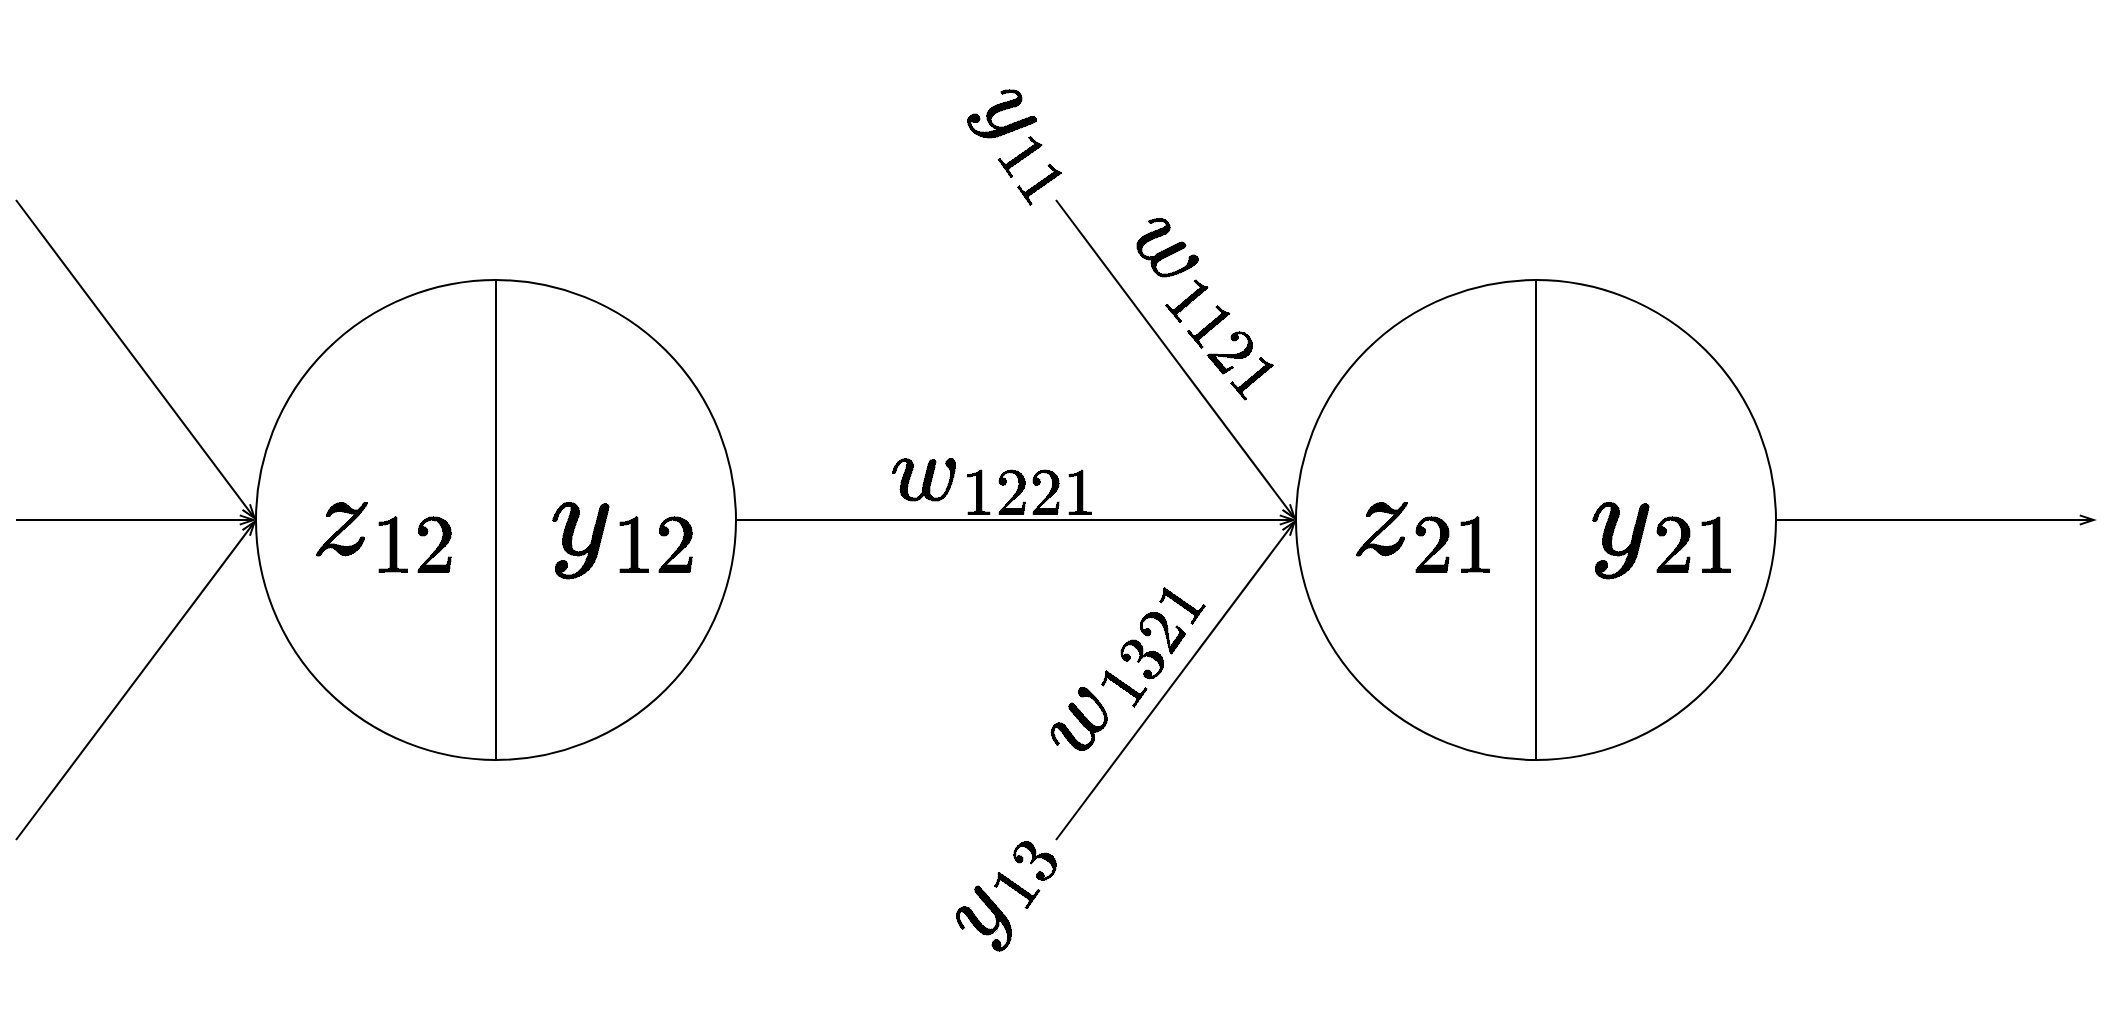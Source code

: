 <mxfile version="21.3.8" type="github">
  <diagram name="ページ1" id="d5oi98Yo-NwfG0Orlo9Q">
    <mxGraphModel dx="2187" dy="775" grid="1" gridSize="10" guides="1" tooltips="1" connect="1" arrows="1" fold="1" page="1" pageScale="1" pageWidth="827" pageHeight="1169" math="1" shadow="0">
      <root>
        <mxCell id="0" />
        <mxCell id="1" parent="0" />
        <mxCell id="WE3eUt6yYTeyPJhN5urE-32" value="" style="group" vertex="1" connectable="0" parent="1">
          <mxGeometry x="-640" y="183.644" width="1040" height="502.713" as="geometry" />
        </mxCell>
        <mxCell id="WE3eUt6yYTeyPJhN5urE-5" value="" style="group" vertex="1" connectable="0" parent="WE3eUt6yYTeyPJhN5urE-32">
          <mxGeometry x="640" y="136.356" width="240" height="240" as="geometry" />
        </mxCell>
        <mxCell id="WE3eUt6yYTeyPJhN5urE-1" value="" style="ellipse;whiteSpace=wrap;html=1;aspect=fixed;" vertex="1" parent="WE3eUt6yYTeyPJhN5urE-5">
          <mxGeometry width="240" height="240" as="geometry" />
        </mxCell>
        <mxCell id="WE3eUt6yYTeyPJhN5urE-2" value="" style="endArrow=none;html=1;rounded=0;entryX=0.5;entryY=0;entryDx=0;entryDy=0;exitX=0.5;exitY=1;exitDx=0;exitDy=0;" edge="1" parent="WE3eUt6yYTeyPJhN5urE-5" source="WE3eUt6yYTeyPJhN5urE-1" target="WE3eUt6yYTeyPJhN5urE-1">
          <mxGeometry width="50" height="50" relative="1" as="geometry">
            <mxPoint x="10" y="-20" as="sourcePoint" />
            <mxPoint x="60" y="-70" as="targetPoint" />
          </mxGeometry>
        </mxCell>
        <mxCell id="WE3eUt6yYTeyPJhN5urE-3" value="&lt;font style=&quot;font-size: 50px;&quot;&gt;`z_{21}`&lt;/font&gt;" style="rounded=0;whiteSpace=wrap;html=1;strokeColor=none;" vertex="1" parent="WE3eUt6yYTeyPJhN5urE-5">
          <mxGeometry x="30" y="90" width="70" height="60" as="geometry" />
        </mxCell>
        <mxCell id="WE3eUt6yYTeyPJhN5urE-4" value="&lt;font style=&quot;font-size: 50px;&quot;&gt;`y_{21}`&lt;/font&gt;" style="rounded=0;whiteSpace=wrap;html=1;strokeColor=none;" vertex="1" parent="WE3eUt6yYTeyPJhN5urE-5">
          <mxGeometry x="150" y="90" width="70" height="60" as="geometry" />
        </mxCell>
        <mxCell id="WE3eUt6yYTeyPJhN5urE-6" value="" style="endArrow=openThin;html=1;rounded=0;endFill=0;entryX=0;entryY=0.5;entryDx=0;entryDy=0;exitX=1;exitY=0.5;exitDx=0;exitDy=0;" edge="1" parent="WE3eUt6yYTeyPJhN5urE-32" source="WE3eUt6yYTeyPJhN5urE-25" target="WE3eUt6yYTeyPJhN5urE-1">
          <mxGeometry width="50" height="50" relative="1" as="geometry">
            <mxPoint x="610" y="251.356" as="sourcePoint" />
            <mxPoint x="530" y="411.356" as="targetPoint" />
          </mxGeometry>
        </mxCell>
        <mxCell id="WE3eUt6yYTeyPJhN5urE-7" value="" style="endArrow=openThin;html=1;rounded=0;entryX=0;entryY=0.5;entryDx=0;entryDy=0;endFill=0;" edge="1" parent="WE3eUt6yYTeyPJhN5urE-32" target="WE3eUt6yYTeyPJhN5urE-1">
          <mxGeometry width="50" height="50" relative="1" as="geometry">
            <mxPoint x="520" y="416.356" as="sourcePoint" />
            <mxPoint x="770" y="277.356" as="targetPoint" />
          </mxGeometry>
        </mxCell>
        <mxCell id="WE3eUt6yYTeyPJhN5urE-8" value="" style="endArrow=openThin;html=1;rounded=0;startArrow=none;startFill=0;endFill=0;entryX=0;entryY=0.5;entryDx=0;entryDy=0;" edge="1" parent="WE3eUt6yYTeyPJhN5urE-32" target="WE3eUt6yYTeyPJhN5urE-1">
          <mxGeometry width="50" height="50" relative="1" as="geometry">
            <mxPoint x="520" y="96.356" as="sourcePoint" />
            <mxPoint x="770" y="251.356" as="targetPoint" />
          </mxGeometry>
        </mxCell>
        <mxCell id="WE3eUt6yYTeyPJhN5urE-9" value="" style="endArrow=openThin;html=1;rounded=0;exitX=1;exitY=0.5;exitDx=0;exitDy=0;endFill=0;" edge="1" parent="WE3eUt6yYTeyPJhN5urE-32" source="WE3eUt6yYTeyPJhN5urE-1">
          <mxGeometry width="50" height="50" relative="1" as="geometry">
            <mxPoint x="1030" y="250.856" as="sourcePoint" />
            <mxPoint x="1040" y="256.356" as="targetPoint" />
          </mxGeometry>
        </mxCell>
        <mxCell id="WE3eUt6yYTeyPJhN5urE-11" value="`w_{1121}`" style="rounded=0;whiteSpace=wrap;html=1;fontSize=40;rotation=50;strokeColor=none;direction=west;fillColor=none;" vertex="1" parent="WE3eUt6yYTeyPJhN5urE-32">
          <mxGeometry x="540" y="116.356" width="120" height="60" as="geometry" />
        </mxCell>
        <mxCell id="WE3eUt6yYTeyPJhN5urE-13" value="`w_{1221}`" style="rounded=0;whiteSpace=wrap;html=1;fontSize=40;rotation=0;strokeColor=none;direction=west;fillColor=none;" vertex="1" parent="WE3eUt6yYTeyPJhN5urE-32">
          <mxGeometry x="430" y="202.356" width="120" height="60" as="geometry" />
        </mxCell>
        <mxCell id="WE3eUt6yYTeyPJhN5urE-15" value="`w_{1321}`" style="rounded=0;whiteSpace=wrap;html=1;fontSize=40;rotation=-55;strokeColor=none;direction=west;fillColor=none;" vertex="1" parent="WE3eUt6yYTeyPJhN5urE-32">
          <mxGeometry x="490" y="296.356" width="120" height="60" as="geometry" />
        </mxCell>
        <mxCell id="WE3eUt6yYTeyPJhN5urE-16" value="`y_{11}`" style="rounded=0;whiteSpace=wrap;html=1;fontSize=40;rotation=55;strokeColor=none;direction=west;fillColor=none;" vertex="1" parent="WE3eUt6yYTeyPJhN5urE-32">
          <mxGeometry x="450" y="36.356" width="120" height="60" as="geometry" />
        </mxCell>
        <mxCell id="WE3eUt6yYTeyPJhN5urE-18" value="`y_{13}`" style="rounded=0;whiteSpace=wrap;html=1;fontSize=40;rotation=-55;strokeColor=none;direction=west;fillColor=none;" vertex="1" parent="WE3eUt6yYTeyPJhN5urE-32">
          <mxGeometry x="430" y="406.356" width="120" height="60" as="geometry" />
        </mxCell>
        <mxCell id="WE3eUt6yYTeyPJhN5urE-24" value="" style="group" vertex="1" connectable="0" parent="WE3eUt6yYTeyPJhN5urE-32">
          <mxGeometry x="120" y="136.356" width="240" height="240" as="geometry" />
        </mxCell>
        <mxCell id="WE3eUt6yYTeyPJhN5urE-25" value="" style="ellipse;whiteSpace=wrap;html=1;aspect=fixed;" vertex="1" parent="WE3eUt6yYTeyPJhN5urE-24">
          <mxGeometry width="240" height="240" as="geometry" />
        </mxCell>
        <mxCell id="WE3eUt6yYTeyPJhN5urE-26" value="" style="endArrow=none;html=1;rounded=0;entryX=0.5;entryY=0;entryDx=0;entryDy=0;exitX=0.5;exitY=1;exitDx=0;exitDy=0;" edge="1" parent="WE3eUt6yYTeyPJhN5urE-24" source="WE3eUt6yYTeyPJhN5urE-25" target="WE3eUt6yYTeyPJhN5urE-25">
          <mxGeometry width="50" height="50" relative="1" as="geometry">
            <mxPoint x="10" y="-20" as="sourcePoint" />
            <mxPoint x="60" y="-70" as="targetPoint" />
          </mxGeometry>
        </mxCell>
        <mxCell id="WE3eUt6yYTeyPJhN5urE-27" value="&lt;font style=&quot;font-size: 50px;&quot;&gt;`z_{12}`&lt;/font&gt;" style="rounded=0;whiteSpace=wrap;html=1;strokeColor=none;" vertex="1" parent="WE3eUt6yYTeyPJhN5urE-24">
          <mxGeometry x="30" y="90" width="70" height="60" as="geometry" />
        </mxCell>
        <mxCell id="WE3eUt6yYTeyPJhN5urE-28" value="&lt;font style=&quot;font-size: 50px;&quot;&gt;`y_{12}`&lt;/font&gt;" style="rounded=0;whiteSpace=wrap;html=1;strokeColor=none;" vertex="1" parent="WE3eUt6yYTeyPJhN5urE-24">
          <mxGeometry x="150" y="90" width="70" height="60" as="geometry" />
        </mxCell>
        <mxCell id="WE3eUt6yYTeyPJhN5urE-29" value="" style="endArrow=openThin;html=1;rounded=0;startArrow=none;startFill=0;endFill=0;entryX=0;entryY=0.5;entryDx=0;entryDy=0;" edge="1" parent="WE3eUt6yYTeyPJhN5urE-32" target="WE3eUt6yYTeyPJhN5urE-25">
          <mxGeometry width="50" height="50" relative="1" as="geometry">
            <mxPoint y="96.356" as="sourcePoint" />
            <mxPoint x="120" y="256.356" as="targetPoint" />
          </mxGeometry>
        </mxCell>
        <mxCell id="WE3eUt6yYTeyPJhN5urE-30" value="" style="endArrow=openThin;html=1;rounded=0;endFill=0;entryX=0;entryY=0.5;entryDx=0;entryDy=0;" edge="1" parent="WE3eUt6yYTeyPJhN5urE-32" target="WE3eUt6yYTeyPJhN5urE-25">
          <mxGeometry width="50" height="50" relative="1" as="geometry">
            <mxPoint y="256.356" as="sourcePoint" />
            <mxPoint x="110" y="255.856" as="targetPoint" />
          </mxGeometry>
        </mxCell>
        <mxCell id="WE3eUt6yYTeyPJhN5urE-31" value="" style="endArrow=openThin;html=1;rounded=0;startArrow=none;startFill=0;endFill=0;entryX=0;entryY=0.5;entryDx=0;entryDy=0;" edge="1" parent="WE3eUt6yYTeyPJhN5urE-32" target="WE3eUt6yYTeyPJhN5urE-25">
          <mxGeometry width="50" height="50" relative="1" as="geometry">
            <mxPoint y="416.356" as="sourcePoint" />
            <mxPoint x="120" y="576.356" as="targetPoint" />
          </mxGeometry>
        </mxCell>
      </root>
    </mxGraphModel>
  </diagram>
</mxfile>
